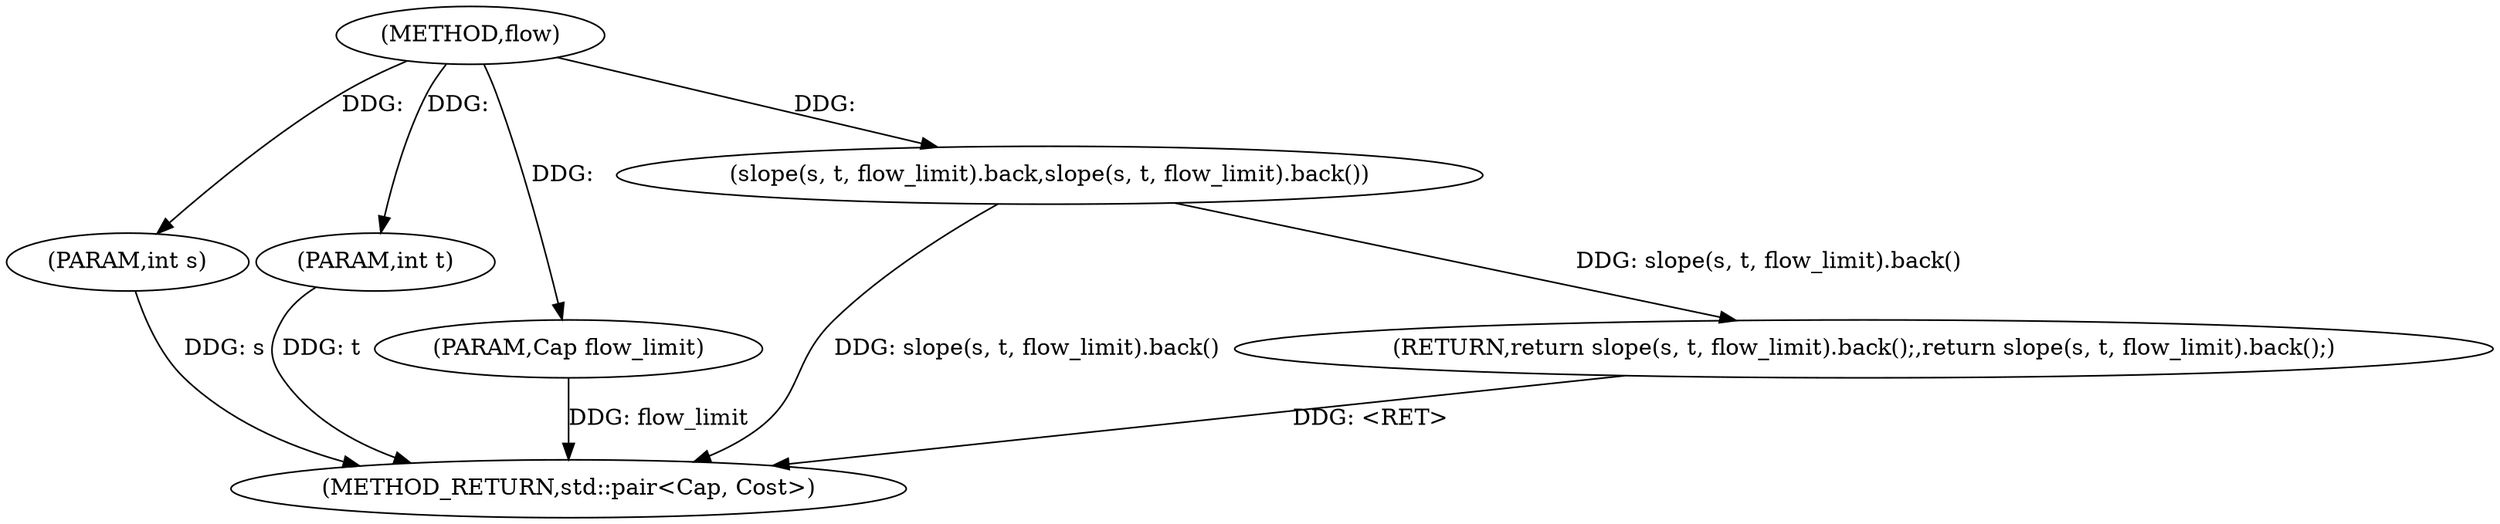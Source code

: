 digraph "flow" {  
"1004892" [label = "(METHOD,flow)" ]
"1004899" [label = "(METHOD_RETURN,std::pair<Cap, Cost>)" ]
"1004893" [label = "(PARAM,int s)" ]
"1004894" [label = "(PARAM,int t)" ]
"1004895" [label = "(PARAM,Cap flow_limit)" ]
"1004897" [label = "(RETURN,return slope(s, t, flow_limit).back();,return slope(s, t, flow_limit).back();)" ]
"1004898" [label = "(slope(s, t, flow_limit).back,slope(s, t, flow_limit).back())" ]
  "1004893" -> "1004899"  [ label = "DDG: s"] 
  "1004894" -> "1004899"  [ label = "DDG: t"] 
  "1004895" -> "1004899"  [ label = "DDG: flow_limit"] 
  "1004898" -> "1004899"  [ label = "DDG: slope(s, t, flow_limit).back()"] 
  "1004897" -> "1004899"  [ label = "DDG: <RET>"] 
  "1004892" -> "1004893"  [ label = "DDG: "] 
  "1004892" -> "1004894"  [ label = "DDG: "] 
  "1004892" -> "1004895"  [ label = "DDG: "] 
  "1004898" -> "1004897"  [ label = "DDG: slope(s, t, flow_limit).back()"] 
  "1004892" -> "1004898"  [ label = "DDG: "] 
}
